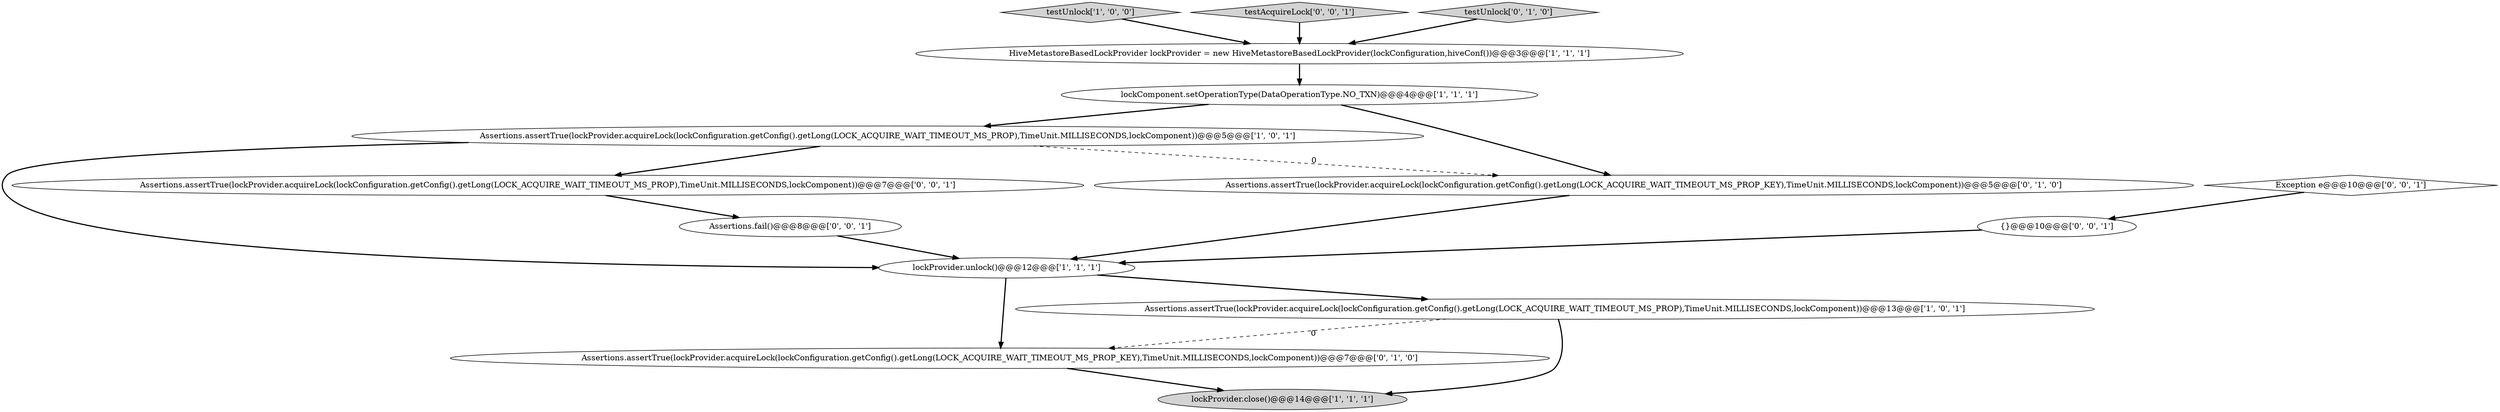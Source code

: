 digraph {
12 [style = filled, label = "Assertions.fail()@@@8@@@['0', '0', '1']", fillcolor = white, shape = ellipse image = "AAA0AAABBB3BBB"];
3 [style = filled, label = "Assertions.assertTrue(lockProvider.acquireLock(lockConfiguration.getConfig().getLong(LOCK_ACQUIRE_WAIT_TIMEOUT_MS_PROP),TimeUnit.MILLISECONDS,lockComponent))@@@5@@@['1', '0', '1']", fillcolor = white, shape = ellipse image = "AAA0AAABBB1BBB"];
9 [style = filled, label = "Assertions.assertTrue(lockProvider.acquireLock(lockConfiguration.getConfig().getLong(LOCK_ACQUIRE_WAIT_TIMEOUT_MS_PROP_KEY),TimeUnit.MILLISECONDS,lockComponent))@@@5@@@['0', '1', '0']", fillcolor = white, shape = ellipse image = "AAA1AAABBB2BBB"];
4 [style = filled, label = "lockProvider.unlock()@@@12@@@['1', '1', '1']", fillcolor = white, shape = ellipse image = "AAA0AAABBB1BBB"];
11 [style = filled, label = "Assertions.assertTrue(lockProvider.acquireLock(lockConfiguration.getConfig().getLong(LOCK_ACQUIRE_WAIT_TIMEOUT_MS_PROP),TimeUnit.MILLISECONDS,lockComponent))@@@7@@@['0', '0', '1']", fillcolor = white, shape = ellipse image = "AAA0AAABBB3BBB"];
2 [style = filled, label = "testUnlock['1', '0', '0']", fillcolor = lightgray, shape = diamond image = "AAA0AAABBB1BBB"];
0 [style = filled, label = "lockComponent.setOperationType(DataOperationType.NO_TXN)@@@4@@@['1', '1', '1']", fillcolor = white, shape = ellipse image = "AAA0AAABBB1BBB"];
6 [style = filled, label = "HiveMetastoreBasedLockProvider lockProvider = new HiveMetastoreBasedLockProvider(lockConfiguration,hiveConf())@@@3@@@['1', '1', '1']", fillcolor = white, shape = ellipse image = "AAA0AAABBB1BBB"];
13 [style = filled, label = "Exception e@@@10@@@['0', '0', '1']", fillcolor = white, shape = diamond image = "AAA0AAABBB3BBB"];
8 [style = filled, label = "Assertions.assertTrue(lockProvider.acquireLock(lockConfiguration.getConfig().getLong(LOCK_ACQUIRE_WAIT_TIMEOUT_MS_PROP_KEY),TimeUnit.MILLISECONDS,lockComponent))@@@7@@@['0', '1', '0']", fillcolor = white, shape = ellipse image = "AAA1AAABBB2BBB"];
14 [style = filled, label = "{}@@@10@@@['0', '0', '1']", fillcolor = white, shape = ellipse image = "AAA0AAABBB3BBB"];
5 [style = filled, label = "lockProvider.close()@@@14@@@['1', '1', '1']", fillcolor = lightgray, shape = ellipse image = "AAA0AAABBB1BBB"];
10 [style = filled, label = "testAcquireLock['0', '0', '1']", fillcolor = lightgray, shape = diamond image = "AAA0AAABBB3BBB"];
1 [style = filled, label = "Assertions.assertTrue(lockProvider.acquireLock(lockConfiguration.getConfig().getLong(LOCK_ACQUIRE_WAIT_TIMEOUT_MS_PROP),TimeUnit.MILLISECONDS,lockComponent))@@@13@@@['1', '0', '1']", fillcolor = white, shape = ellipse image = "AAA0AAABBB1BBB"];
7 [style = filled, label = "testUnlock['0', '1', '0']", fillcolor = lightgray, shape = diamond image = "AAA0AAABBB2BBB"];
2->6 [style = bold, label=""];
6->0 [style = bold, label=""];
12->4 [style = bold, label=""];
0->9 [style = bold, label=""];
7->6 [style = bold, label=""];
14->4 [style = bold, label=""];
3->11 [style = bold, label=""];
1->8 [style = dashed, label="0"];
4->8 [style = bold, label=""];
0->3 [style = bold, label=""];
11->12 [style = bold, label=""];
8->5 [style = bold, label=""];
13->14 [style = bold, label=""];
10->6 [style = bold, label=""];
9->4 [style = bold, label=""];
3->4 [style = bold, label=""];
3->9 [style = dashed, label="0"];
4->1 [style = bold, label=""];
1->5 [style = bold, label=""];
}
